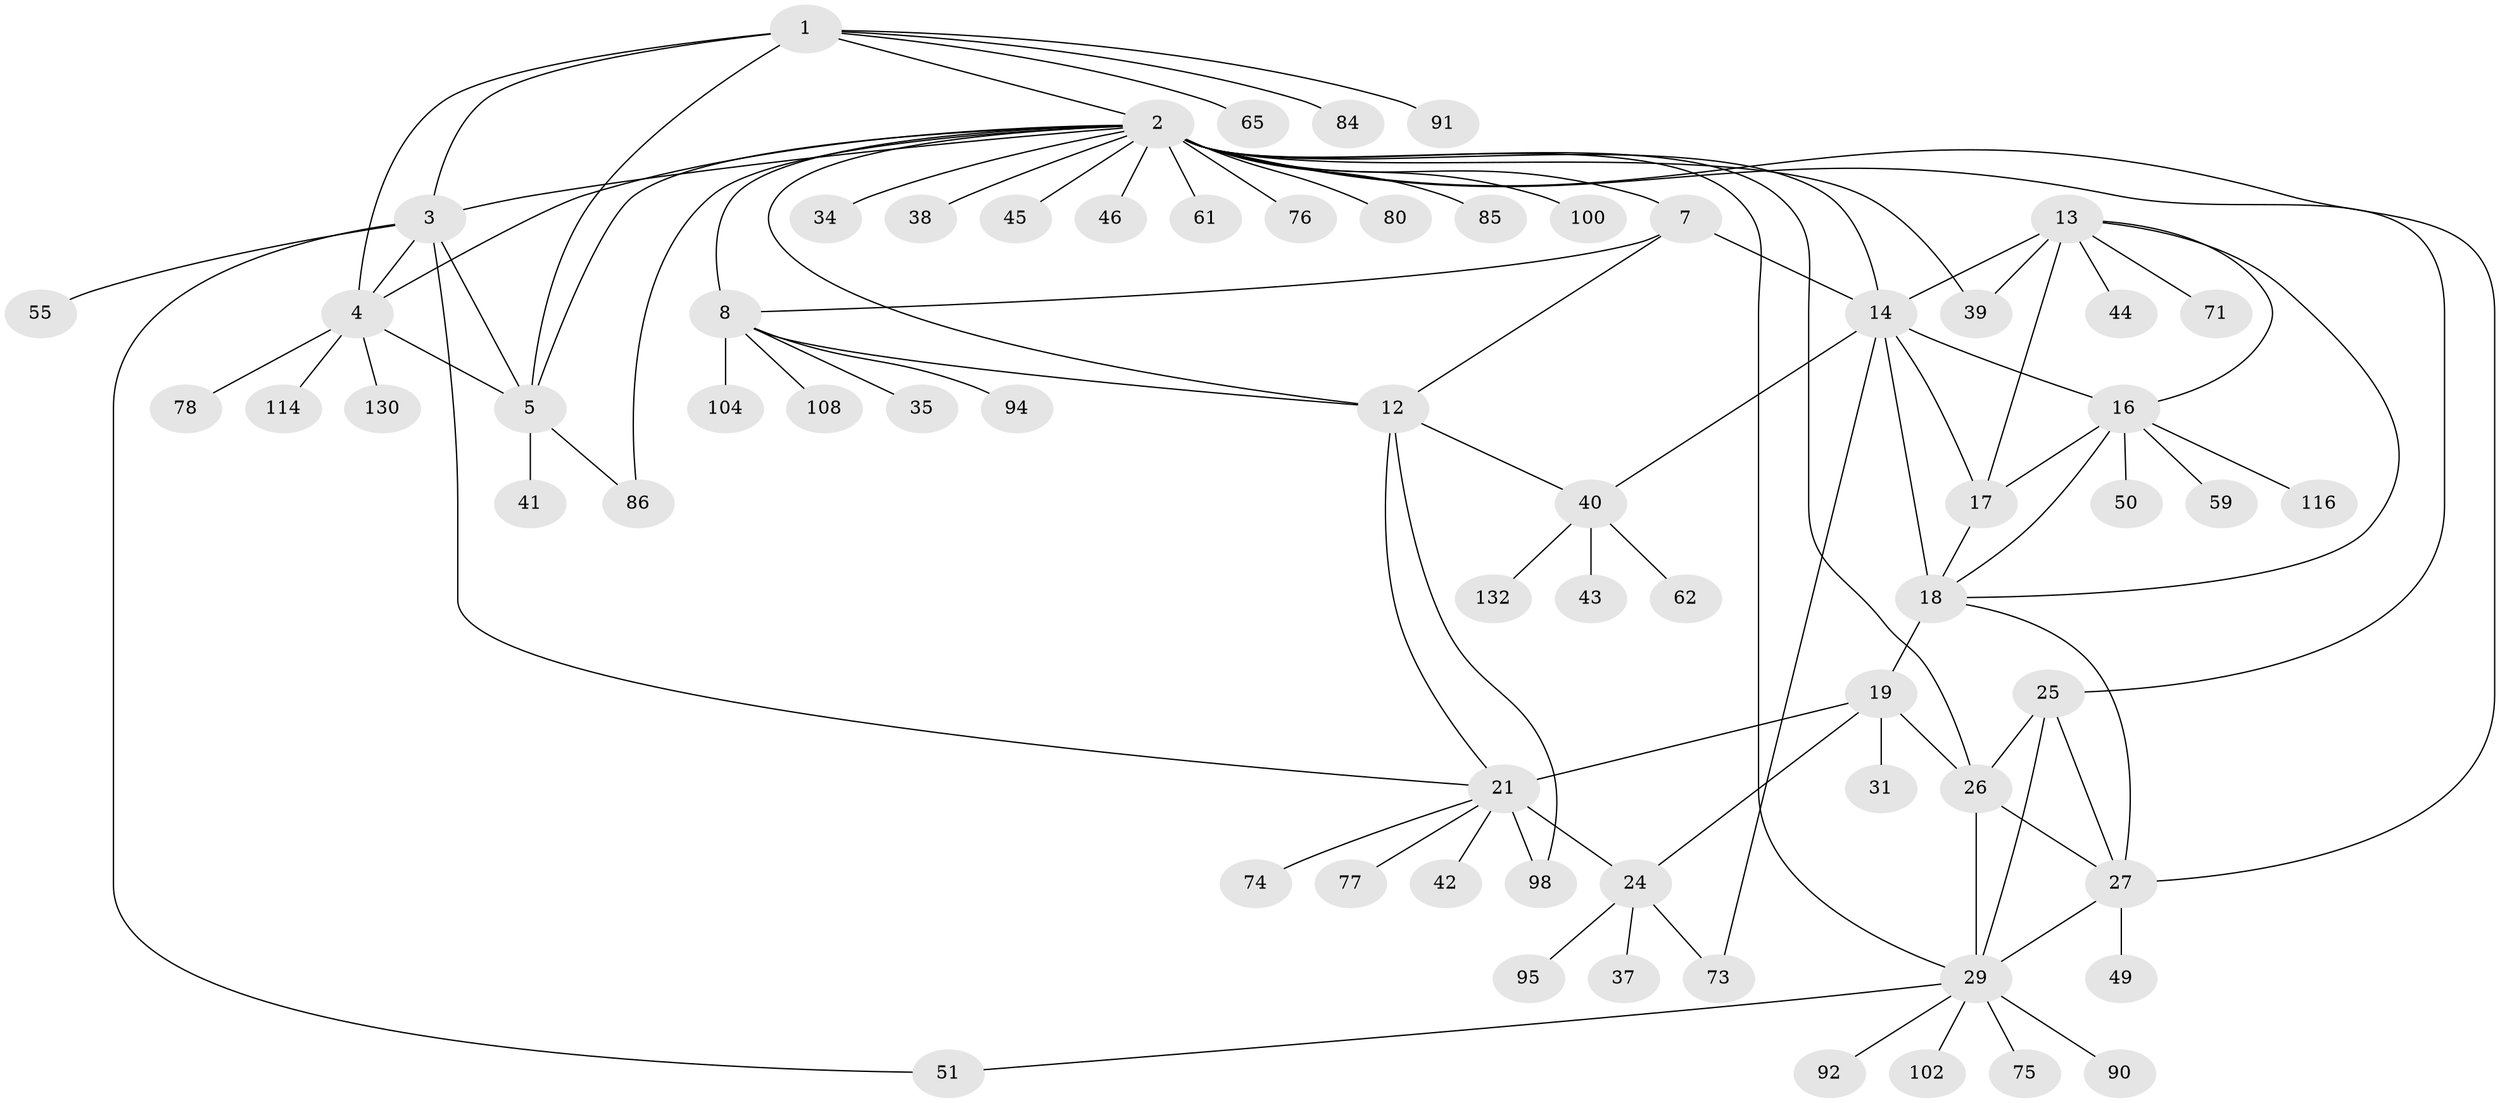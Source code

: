 // original degree distribution, {9: 0.030303030303030304, 12: 0.015151515151515152, 8: 0.06818181818181818, 7: 0.015151515151515152, 6: 0.045454545454545456, 11: 0.022727272727272728, 14: 0.007575757575757576, 5: 0.015151515151515152, 10: 0.007575757575757576, 13: 0.007575757575757576, 1: 0.5606060606060606, 3: 0.030303030303030304, 2: 0.17424242424242425}
// Generated by graph-tools (version 1.1) at 2025/15/03/09/25 04:15:48]
// undirected, 66 vertices, 98 edges
graph export_dot {
graph [start="1"]
  node [color=gray90,style=filled];
  1 [super="+53"];
  2 [super="+48+9+93+110+33"];
  3;
  4;
  5 [super="+6"];
  7 [super="+122+10"];
  8;
  12;
  13 [super="+57+127+128+88+107+68"];
  14 [super="+15"];
  16;
  17;
  18 [super="+52+58+111+63"];
  19 [super="+123+20"];
  21 [super="+69+22+67"];
  24;
  25 [super="+101"];
  26 [super="+66+60+87+79"];
  27;
  29 [super="+30+36"];
  31;
  34;
  35;
  37;
  38 [super="+54"];
  39;
  40;
  41 [super="+56+109"];
  42;
  43;
  44;
  45;
  46;
  49;
  50;
  51;
  55 [super="+105+120"];
  59;
  61;
  62;
  65;
  71;
  73;
  74;
  75;
  76;
  77;
  78;
  80;
  84;
  85;
  86;
  90;
  91;
  92;
  94;
  95;
  98 [super="+99"];
  100;
  102;
  104;
  108;
  114;
  116 [super="+126"];
  130;
  132;
  1 -- 2;
  1 -- 3;
  1 -- 4;
  1 -- 5 [weight=2];
  1 -- 65;
  1 -- 84;
  1 -- 91;
  2 -- 3 [weight=2];
  2 -- 4;
  2 -- 5 [weight=2];
  2 -- 76;
  2 -- 26 [weight=2];
  2 -- 14 [weight=2];
  2 -- 7 [weight=4];
  2 -- 8 [weight=2];
  2 -- 12 [weight=2];
  2 -- 80;
  2 -- 85;
  2 -- 86;
  2 -- 25;
  2 -- 27;
  2 -- 29 [weight=2];
  2 -- 34;
  2 -- 100;
  2 -- 38;
  2 -- 39;
  2 -- 45;
  2 -- 46;
  2 -- 61;
  3 -- 4;
  3 -- 5 [weight=2];
  3 -- 51;
  3 -- 55;
  3 -- 21;
  4 -- 5 [weight=2];
  4 -- 78;
  4 -- 114;
  4 -- 130;
  5 -- 41;
  5 -- 86;
  7 -- 8 [weight=2];
  7 -- 12 [weight=2];
  7 -- 14;
  8 -- 12;
  8 -- 35;
  8 -- 94;
  8 -- 104;
  8 -- 108;
  12 -- 21;
  12 -- 40;
  12 -- 98;
  13 -- 14 [weight=2];
  13 -- 16;
  13 -- 17;
  13 -- 18;
  13 -- 39;
  13 -- 44;
  13 -- 71;
  14 -- 16 [weight=2];
  14 -- 17 [weight=2];
  14 -- 18 [weight=2];
  14 -- 40;
  14 -- 73;
  16 -- 17;
  16 -- 18;
  16 -- 50;
  16 -- 59;
  16 -- 116;
  17 -- 18;
  18 -- 19 [weight=3];
  18 -- 27;
  19 -- 21 [weight=6];
  19 -- 24 [weight=2];
  19 -- 31;
  19 -- 26;
  21 -- 24 [weight=3];
  21 -- 42;
  21 -- 77;
  21 -- 98;
  21 -- 74;
  24 -- 37;
  24 -- 73;
  24 -- 95;
  25 -- 26;
  25 -- 27;
  25 -- 29 [weight=2];
  26 -- 27;
  26 -- 29 [weight=2];
  27 -- 29 [weight=2];
  27 -- 49;
  29 -- 51;
  29 -- 90;
  29 -- 75;
  29 -- 102;
  29 -- 92;
  40 -- 43;
  40 -- 62;
  40 -- 132;
}
